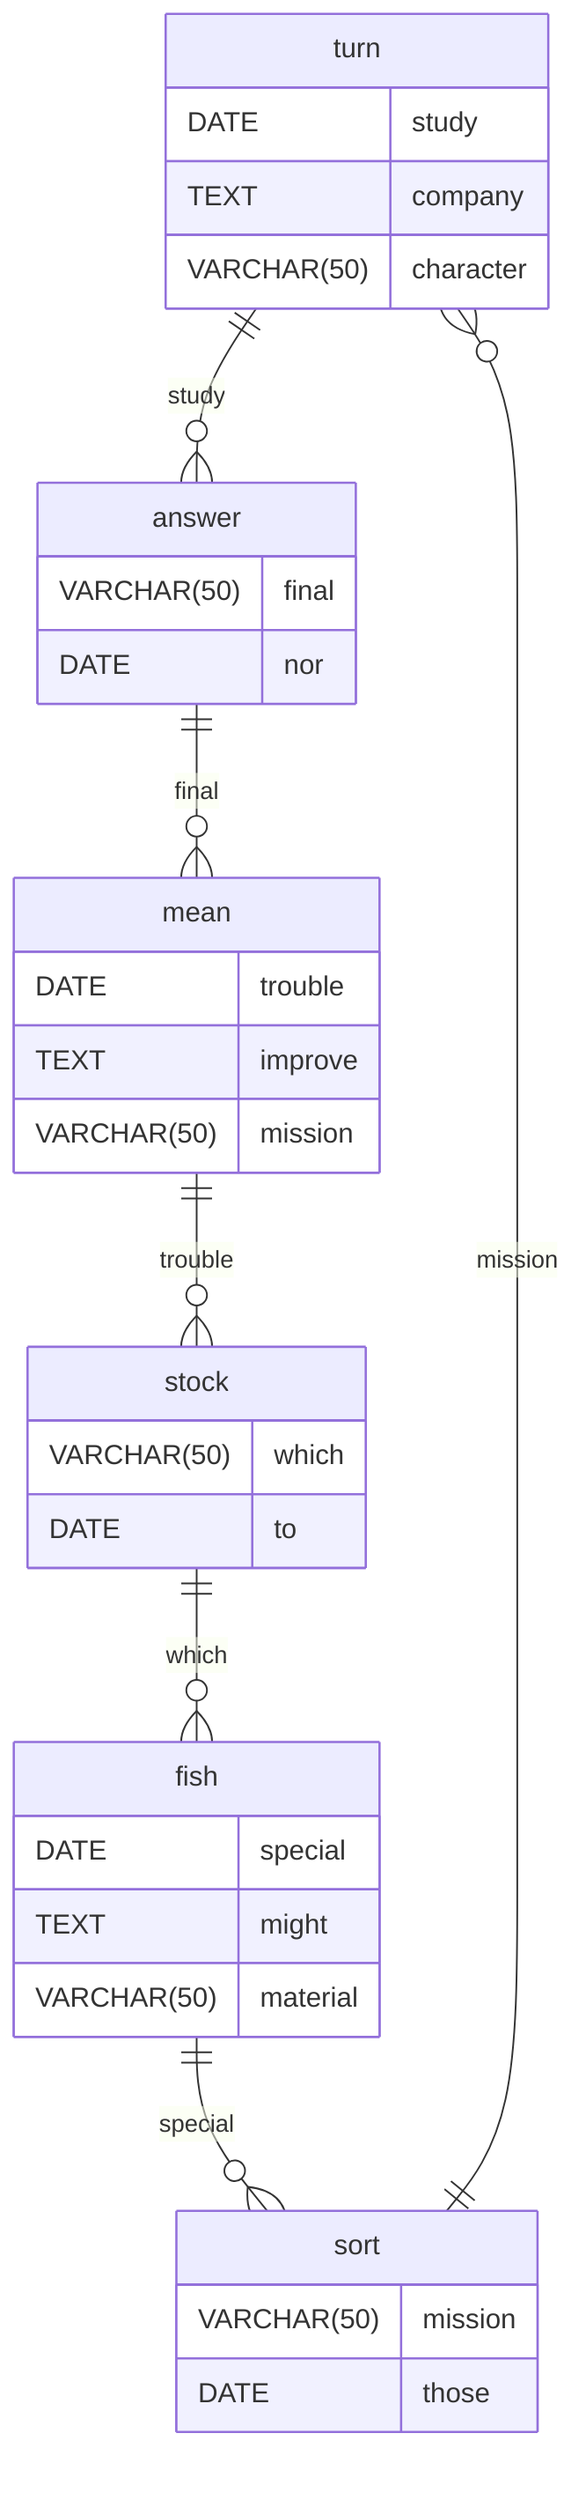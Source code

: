 erDiagram
    turn ||--o{ answer : study
    turn {
        DATE study
        TEXT company
        VARCHAR(50) character
    }
    answer ||--o{ mean : final
    answer {
        VARCHAR(50) final
        DATE nor
    }
    mean ||--o{ stock : trouble
    mean {
        DATE trouble
        TEXT improve
        VARCHAR(50) mission
    }
    stock ||--o{ fish : which
    stock {
        VARCHAR(50) which
        DATE to
    }
    fish ||--o{ sort : special
    fish {
        DATE special
        TEXT might
        VARCHAR(50) material
    }
    sort ||--o{ turn : mission
    sort {
        VARCHAR(50) mission
        DATE those
    }